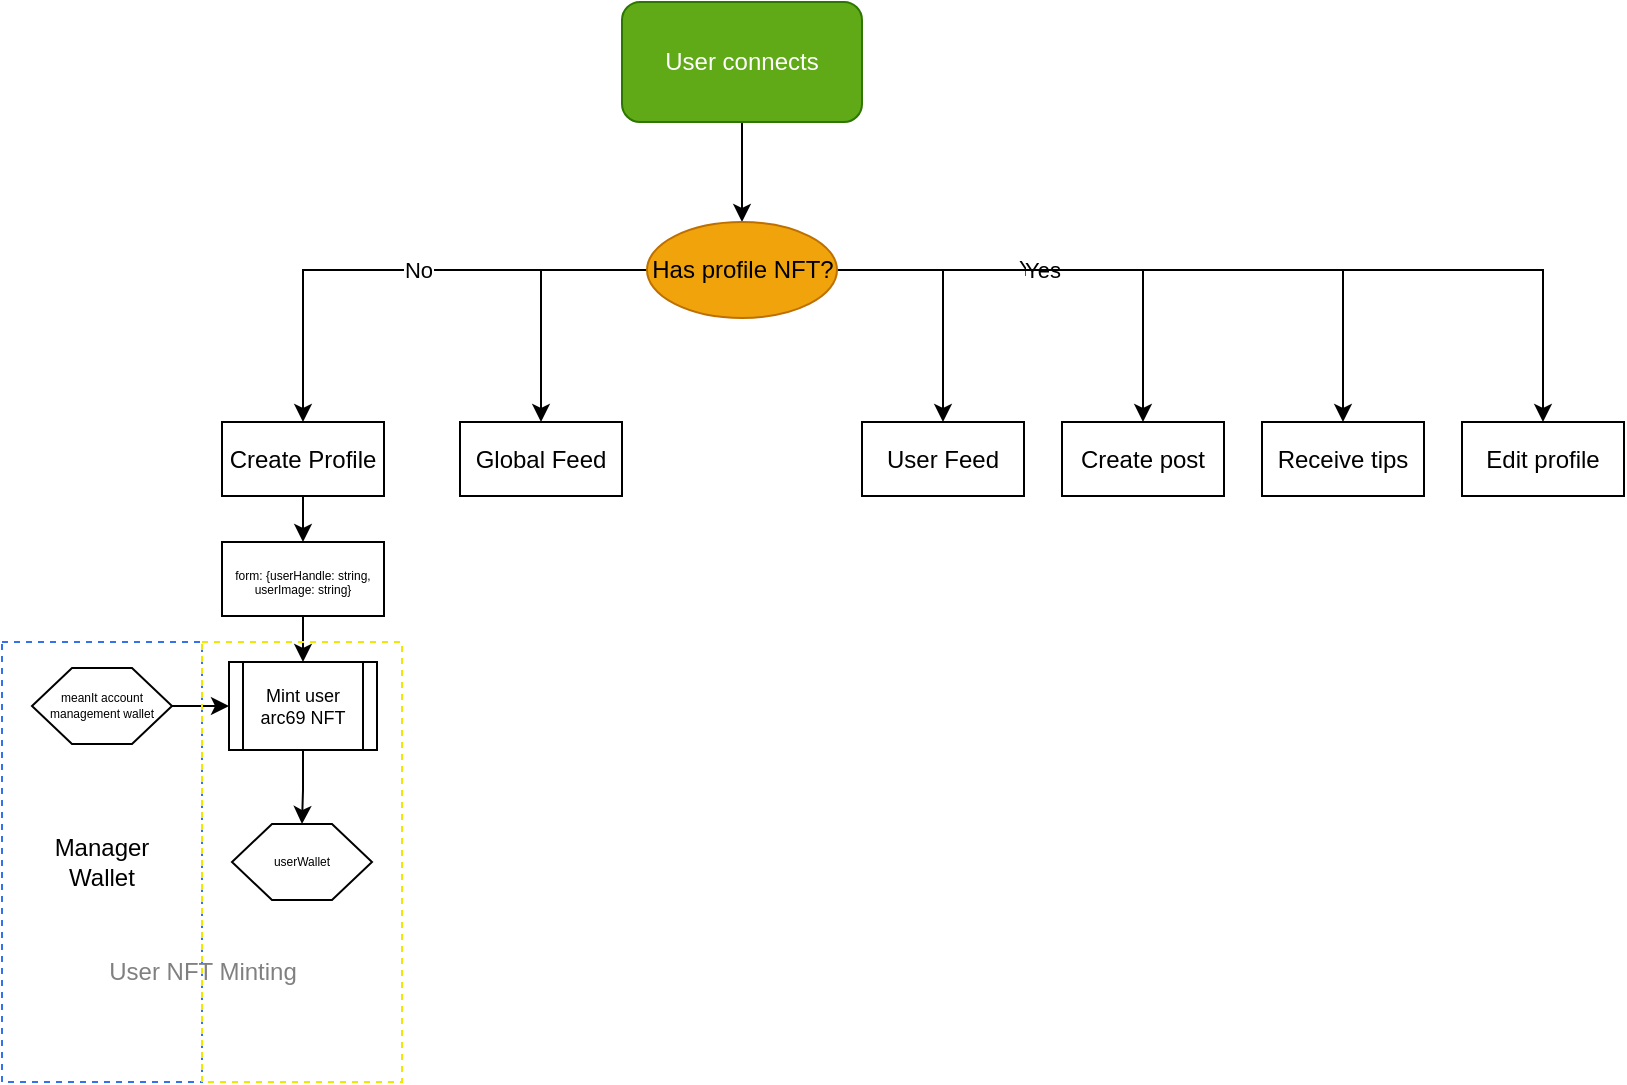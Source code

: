<mxfile version="21.5.0">
  <diagram name="Página-1" id="j4Uu80C5btB-vEgeyR8s">
    <mxGraphModel dx="1375" dy="535" grid="1" gridSize="10" guides="1" tooltips="1" connect="1" arrows="1" fold="1" page="1" pageScale="1" pageWidth="827" pageHeight="1169" math="0" shadow="0">
      <root>
        <mxCell id="0" />
        <mxCell id="1" parent="0" />
        <mxCell id="DSL1LhJFHx7LNL86YFxD-3" style="edgeStyle=orthogonalEdgeStyle;rounded=0;orthogonalLoop=1;jettySize=auto;html=1;entryX=0.5;entryY=0;entryDx=0;entryDy=0;" edge="1" parent="1" source="DSL1LhJFHx7LNL86YFxD-1" target="DSL1LhJFHx7LNL86YFxD-2">
          <mxGeometry relative="1" as="geometry" />
        </mxCell>
        <mxCell id="DSL1LhJFHx7LNL86YFxD-1" value="User connects" style="rounded=1;whiteSpace=wrap;html=1;fillColor=#60a917;fontColor=#ffffff;strokeColor=#2D7600;" vertex="1" parent="1">
          <mxGeometry x="360" y="50" width="120" height="60" as="geometry" />
        </mxCell>
        <mxCell id="DSL1LhJFHx7LNL86YFxD-8" style="edgeStyle=orthogonalEdgeStyle;rounded=0;orthogonalLoop=1;jettySize=auto;html=1;entryX=0.5;entryY=0;entryDx=0;entryDy=0;" edge="1" parent="1" source="DSL1LhJFHx7LNL86YFxD-2" target="DSL1LhJFHx7LNL86YFxD-6">
          <mxGeometry relative="1" as="geometry" />
        </mxCell>
        <mxCell id="DSL1LhJFHx7LNL86YFxD-9" style="edgeStyle=orthogonalEdgeStyle;rounded=0;orthogonalLoop=1;jettySize=auto;html=1;entryX=0.5;entryY=0;entryDx=0;entryDy=0;" edge="1" parent="1" source="DSL1LhJFHx7LNL86YFxD-2" target="DSL1LhJFHx7LNL86YFxD-7">
          <mxGeometry relative="1" as="geometry" />
        </mxCell>
        <mxCell id="DSL1LhJFHx7LNL86YFxD-10" value="Yes" style="edgeLabel;html=1;align=center;verticalAlign=middle;resizable=0;points=[];" vertex="1" connectable="0" parent="DSL1LhJFHx7LNL86YFxD-9">
          <mxGeometry x="-0.134" y="1" relative="1" as="geometry">
            <mxPoint as="offset" />
          </mxGeometry>
        </mxCell>
        <mxCell id="DSL1LhJFHx7LNL86YFxD-12" style="edgeStyle=orthogonalEdgeStyle;rounded=0;orthogonalLoop=1;jettySize=auto;html=1;entryX=0.5;entryY=0;entryDx=0;entryDy=0;" edge="1" parent="1" source="DSL1LhJFHx7LNL86YFxD-2" target="DSL1LhJFHx7LNL86YFxD-11">
          <mxGeometry relative="1" as="geometry" />
        </mxCell>
        <mxCell id="DSL1LhJFHx7LNL86YFxD-13" value="Yes" style="edgeLabel;html=1;align=center;verticalAlign=middle;resizable=0;points=[];" vertex="1" connectable="0" parent="DSL1LhJFHx7LNL86YFxD-12">
          <mxGeometry x="-0.379" relative="1" as="geometry">
            <mxPoint as="offset" />
          </mxGeometry>
        </mxCell>
        <mxCell id="DSL1LhJFHx7LNL86YFxD-14" value="&lt;br&gt;" style="edgeLabel;html=1;align=center;verticalAlign=middle;resizable=0;points=[];" vertex="1" connectable="0" parent="DSL1LhJFHx7LNL86YFxD-12">
          <mxGeometry x="-0.488" y="2" relative="1" as="geometry">
            <mxPoint as="offset" />
          </mxGeometry>
        </mxCell>
        <mxCell id="DSL1LhJFHx7LNL86YFxD-16" style="edgeStyle=orthogonalEdgeStyle;rounded=0;orthogonalLoop=1;jettySize=auto;html=1;entryX=0.5;entryY=0;entryDx=0;entryDy=0;" edge="1" parent="1" source="DSL1LhJFHx7LNL86YFxD-2" target="DSL1LhJFHx7LNL86YFxD-15">
          <mxGeometry relative="1" as="geometry" />
        </mxCell>
        <mxCell id="DSL1LhJFHx7LNL86YFxD-18" style="edgeStyle=orthogonalEdgeStyle;rounded=0;orthogonalLoop=1;jettySize=auto;html=1;entryX=0.5;entryY=0;entryDx=0;entryDy=0;" edge="1" parent="1" source="DSL1LhJFHx7LNL86YFxD-2" target="DSL1LhJFHx7LNL86YFxD-17">
          <mxGeometry relative="1" as="geometry" />
        </mxCell>
        <mxCell id="DSL1LhJFHx7LNL86YFxD-19" value="No" style="edgeLabel;html=1;align=center;verticalAlign=middle;resizable=0;points=[];" vertex="1" connectable="0" parent="DSL1LhJFHx7LNL86YFxD-18">
          <mxGeometry x="-0.074" relative="1" as="geometry">
            <mxPoint as="offset" />
          </mxGeometry>
        </mxCell>
        <mxCell id="DSL1LhJFHx7LNL86YFxD-40" style="edgeStyle=orthogonalEdgeStyle;rounded=0;orthogonalLoop=1;jettySize=auto;html=1;entryX=0.5;entryY=0;entryDx=0;entryDy=0;" edge="1" parent="1" source="DSL1LhJFHx7LNL86YFxD-2" target="DSL1LhJFHx7LNL86YFxD-39">
          <mxGeometry relative="1" as="geometry" />
        </mxCell>
        <mxCell id="DSL1LhJFHx7LNL86YFxD-2" value="Has profile NFT?" style="ellipse;whiteSpace=wrap;html=1;fillColor=#f0a30a;fontColor=#000000;strokeColor=#BD7000;" vertex="1" parent="1">
          <mxGeometry x="372.5" y="160" width="95" height="48" as="geometry" />
        </mxCell>
        <mxCell id="DSL1LhJFHx7LNL86YFxD-6" value="User Feed" style="rounded=0;whiteSpace=wrap;html=1;" vertex="1" parent="1">
          <mxGeometry x="480" y="260" width="81" height="37" as="geometry" />
        </mxCell>
        <mxCell id="DSL1LhJFHx7LNL86YFxD-7" value="Create post" style="rounded=0;whiteSpace=wrap;html=1;" vertex="1" parent="1">
          <mxGeometry x="580" y="260" width="81" height="37" as="geometry" />
        </mxCell>
        <mxCell id="DSL1LhJFHx7LNL86YFxD-11" value="Receive tips" style="rounded=0;whiteSpace=wrap;html=1;" vertex="1" parent="1">
          <mxGeometry x="680" y="260" width="81" height="37" as="geometry" />
        </mxCell>
        <mxCell id="DSL1LhJFHx7LNL86YFxD-15" value="Global Feed" style="rounded=0;whiteSpace=wrap;html=1;" vertex="1" parent="1">
          <mxGeometry x="279" y="260" width="81" height="37" as="geometry" />
        </mxCell>
        <mxCell id="DSL1LhJFHx7LNL86YFxD-24" value="" style="edgeStyle=orthogonalEdgeStyle;rounded=0;orthogonalLoop=1;jettySize=auto;html=1;" edge="1" parent="1" source="DSL1LhJFHx7LNL86YFxD-17" target="DSL1LhJFHx7LNL86YFxD-23">
          <mxGeometry relative="1" as="geometry" />
        </mxCell>
        <mxCell id="DSL1LhJFHx7LNL86YFxD-17" value="Create Profile" style="rounded=0;whiteSpace=wrap;html=1;" vertex="1" parent="1">
          <mxGeometry x="160" y="260" width="81" height="37" as="geometry" />
        </mxCell>
        <mxCell id="DSL1LhJFHx7LNL86YFxD-27" style="edgeStyle=orthogonalEdgeStyle;rounded=0;orthogonalLoop=1;jettySize=auto;html=1;entryX=0.5;entryY=0;entryDx=0;entryDy=0;" edge="1" parent="1" source="DSL1LhJFHx7LNL86YFxD-23" target="DSL1LhJFHx7LNL86YFxD-26">
          <mxGeometry relative="1" as="geometry" />
        </mxCell>
        <mxCell id="DSL1LhJFHx7LNL86YFxD-23" value="&lt;p style=&quot;line-height: 40%;&quot;&gt;&lt;span style=&quot;font-size: 6px;&quot;&gt;form: {userHandle: string, userImage: string}&lt;br&gt;&lt;/span&gt;&lt;/p&gt;" style="rounded=0;whiteSpace=wrap;html=1;" vertex="1" parent="1">
          <mxGeometry x="160" y="320" width="81" height="37" as="geometry" />
        </mxCell>
        <mxCell id="DSL1LhJFHx7LNL86YFxD-34" value="Manager&lt;br&gt;Wallet" style="rounded=0;whiteSpace=wrap;html=1;fillColor=none;dashed=1;strokeColor=#3272F0;" vertex="1" parent="1">
          <mxGeometry x="50" y="370" width="100" height="220" as="geometry" />
        </mxCell>
        <mxCell id="DSL1LhJFHx7LNL86YFxD-37" style="edgeStyle=orthogonalEdgeStyle;rounded=0;orthogonalLoop=1;jettySize=auto;html=1;entryX=0.5;entryY=0;entryDx=0;entryDy=0;" edge="1" parent="1" source="DSL1LhJFHx7LNL86YFxD-26" target="DSL1LhJFHx7LNL86YFxD-36">
          <mxGeometry relative="1" as="geometry" />
        </mxCell>
        <mxCell id="DSL1LhJFHx7LNL86YFxD-26" value="&lt;p style=&quot;line-height: 80%;&quot;&gt;&lt;font style=&quot;font-size: 9px;&quot;&gt;Mint user arc69 NFT&lt;/font&gt;&lt;/p&gt;" style="shape=process;whiteSpace=wrap;html=1;backgroundOutline=1;" vertex="1" parent="1">
          <mxGeometry x="163.5" y="380" width="74" height="44" as="geometry" />
        </mxCell>
        <mxCell id="DSL1LhJFHx7LNL86YFxD-30" style="edgeStyle=orthogonalEdgeStyle;rounded=0;orthogonalLoop=1;jettySize=auto;html=1;entryX=0;entryY=0.5;entryDx=0;entryDy=0;" edge="1" parent="1" source="DSL1LhJFHx7LNL86YFxD-29" target="DSL1LhJFHx7LNL86YFxD-26">
          <mxGeometry relative="1" as="geometry" />
        </mxCell>
        <mxCell id="DSL1LhJFHx7LNL86YFxD-29" value="meanIt account management wallet" style="shape=hexagon;perimeter=hexagonPerimeter2;whiteSpace=wrap;html=1;fixedSize=1;fontSize=6;" vertex="1" parent="1">
          <mxGeometry x="65" y="383" width="70" height="38" as="geometry" />
        </mxCell>
        <mxCell id="DSL1LhJFHx7LNL86YFxD-35" value="" style="rounded=0;whiteSpace=wrap;html=1;fillColor=none;dashed=1;strokeColor=#F0E800;" vertex="1" parent="1">
          <mxGeometry x="150" y="370" width="100" height="220" as="geometry" />
        </mxCell>
        <mxCell id="DSL1LhJFHx7LNL86YFxD-36" value="userWallet" style="shape=hexagon;perimeter=hexagonPerimeter2;whiteSpace=wrap;html=1;fixedSize=1;fontSize=6;" vertex="1" parent="1">
          <mxGeometry x="165" y="461" width="70" height="38" as="geometry" />
        </mxCell>
        <mxCell id="DSL1LhJFHx7LNL86YFxD-38" value="User NFT Minting" style="text;html=1;align=center;verticalAlign=middle;resizable=0;points=[];autosize=1;strokeColor=none;fillColor=none;fontColor=#808080;" vertex="1" parent="1">
          <mxGeometry x="90" y="520" width="120" height="30" as="geometry" />
        </mxCell>
        <mxCell id="DSL1LhJFHx7LNL86YFxD-39" value="Edit profile" style="rounded=0;whiteSpace=wrap;html=1;" vertex="1" parent="1">
          <mxGeometry x="780" y="260" width="81" height="37" as="geometry" />
        </mxCell>
      </root>
    </mxGraphModel>
  </diagram>
</mxfile>
